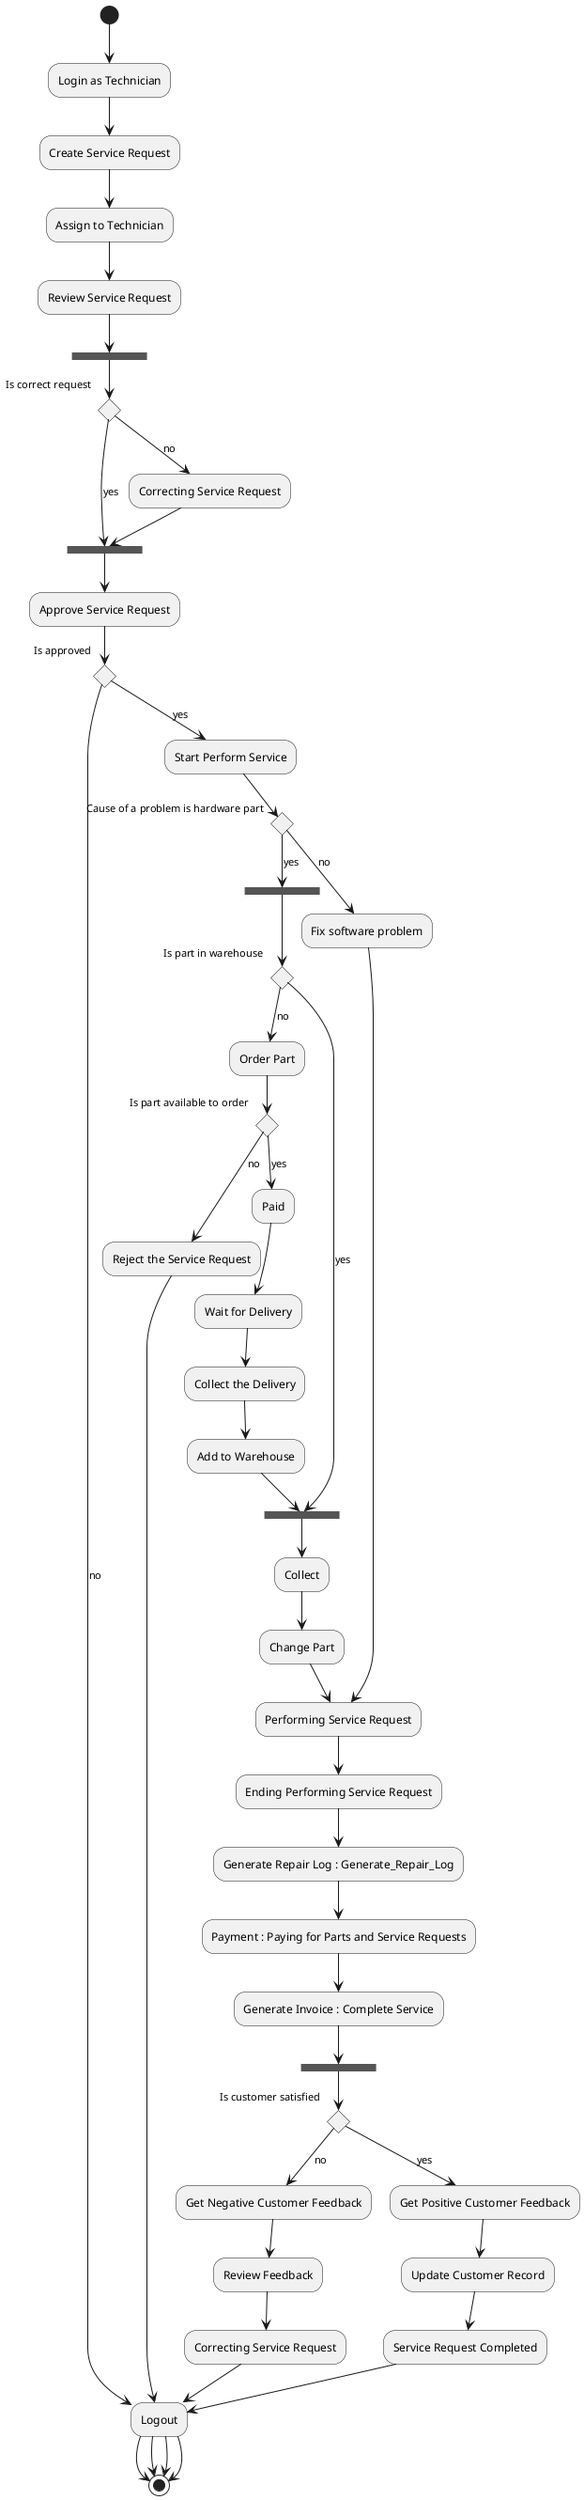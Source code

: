 @startuml

(*) --> "Login as Technician" as Login_Technician
--> "Create Service Request" as Create_Service_Request 
--> "Assign to Technician" as Assign_Technician
--> "Review Service Request" as Review_Service_Request 
--> ===S1=== 
if "Is correct request" then
-->[yes] ===S2===
else 
-->[no] "Correcting Service Request" as Correct
--> ===S2===
--> "Approve Service Request" as Approve_SR
if "Is approved" then
-->[no] "Logout"
--> (*)
else 
-down->[yes] "Start Perform Service" as Start_Perform_Service
if "Cause of a problem is hardware part" then
--> [no]"Fix software problem" as FixSoft
-->  "Performing Service Request" as Performing
else 
--> [yes] ===S3=== 
if "Is part in warehouse" then
-->[yes] ===S4===
else 
-->[no] "Order Part" as Order
if "Is part available to order" then
--> [no] "Reject the Service Request"
-->  "Logout"
-->  (*)
else
--> [yes] "Paid" as Paid 
--> "Wait for Delivery"
--> "Collect the Delivery"
--> "Add to Warehouse"
--> ===S4===
--> "Collect"
--> "Change Part"
--> "Performing Service Request" as Performing
--> "Ending Performing Service Request"
--> Generate Repair Log : Generate_Repair_Log
--> Payment : Paying for Parts and Service Requests
--> Generate Invoice : Complete Service
--> ===S5===
if "Is customer satisfied" then
-->[no] "Get Negative Customer Feedback"
--> "Review Feedback"
--> "Correcting Service Request"
--> "Logout"
--> (*)
else
-->[yes] "Get Positive Customer Feedback" as Customer_Feedback
--> "Update Customer Record"
--> "Service Request Completed"
--> "Logout"
--> (*)

@enduml
